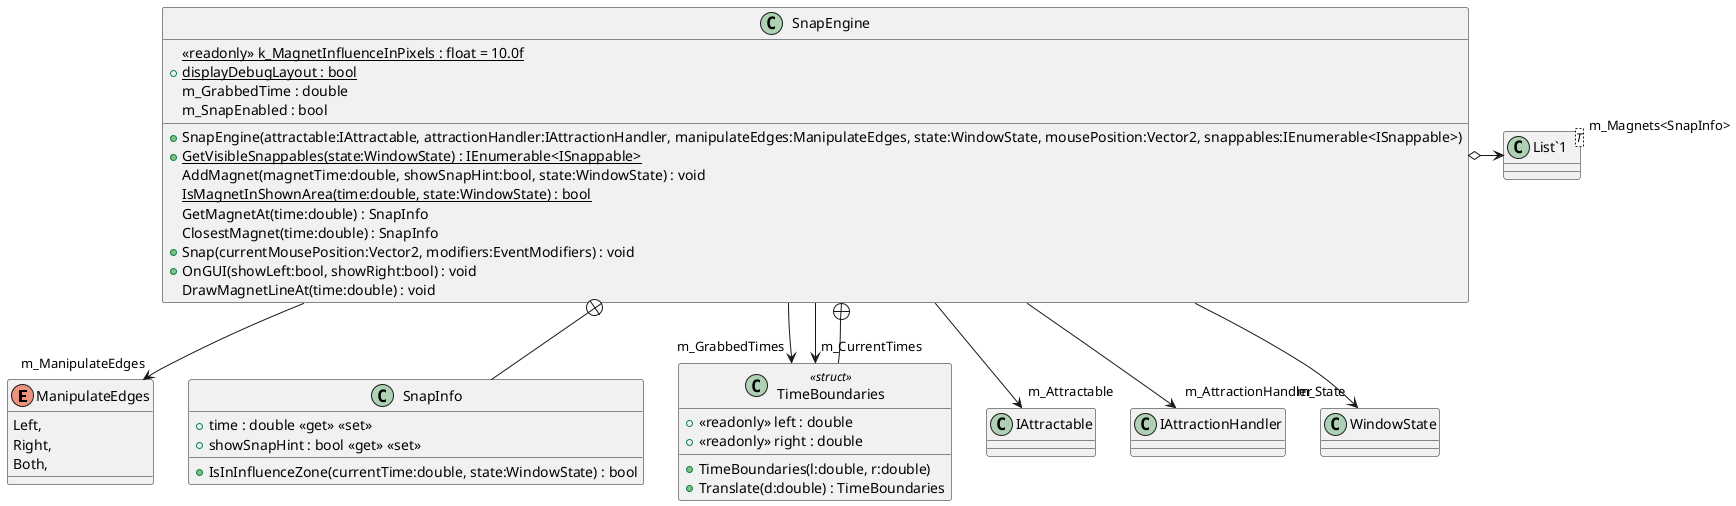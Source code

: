 @startuml
enum ManipulateEdges {
    Left,
    Right,
    Both,
}
class SnapEngine {
    {static} <<readonly>> k_MagnetInfluenceInPixels : float = 10.0f
    + {static} displayDebugLayout : bool
    m_GrabbedTime : double
    m_SnapEnabled : bool
    + SnapEngine(attractable:IAttractable, attractionHandler:IAttractionHandler, manipulateEdges:ManipulateEdges, state:WindowState, mousePosition:Vector2, snappables:IEnumerable<ISnappable>)
    + {static} GetVisibleSnappables(state:WindowState) : IEnumerable<ISnappable>
    AddMagnet(magnetTime:double, showSnapHint:bool, state:WindowState) : void
    {static} IsMagnetInShownArea(time:double, state:WindowState) : bool
    GetMagnetAt(time:double) : SnapInfo
    ClosestMagnet(time:double) : SnapInfo
    + Snap(currentMousePosition:Vector2, modifiers:EventModifiers) : void
    + OnGUI(showLeft:bool, showRight:bool) : void
    DrawMagnetLineAt(time:double) : void
}
class SnapInfo {
    + time : double <<get>> <<set>>
    + showSnapHint : bool <<get>> <<set>>
    + IsInInfluenceZone(currentTime:double, state:WindowState) : bool
}
class TimeBoundaries <<struct>> {
    + TimeBoundaries(l:double, r:double)
    + <<readonly>> left : double
    + <<readonly>> right : double
    + Translate(d:double) : TimeBoundaries
}
class "List`1"<T> {
}
SnapEngine --> "m_Attractable" IAttractable
SnapEngine --> "m_AttractionHandler" IAttractionHandler
SnapEngine --> "m_ManipulateEdges" ManipulateEdges
SnapEngine --> "m_State" WindowState
SnapEngine --> "m_GrabbedTimes" TimeBoundaries
SnapEngine --> "m_CurrentTimes" TimeBoundaries
SnapEngine o-> "m_Magnets<SnapInfo>" "List`1"
SnapEngine +-- SnapInfo
SnapEngine +-- TimeBoundaries
@enduml
